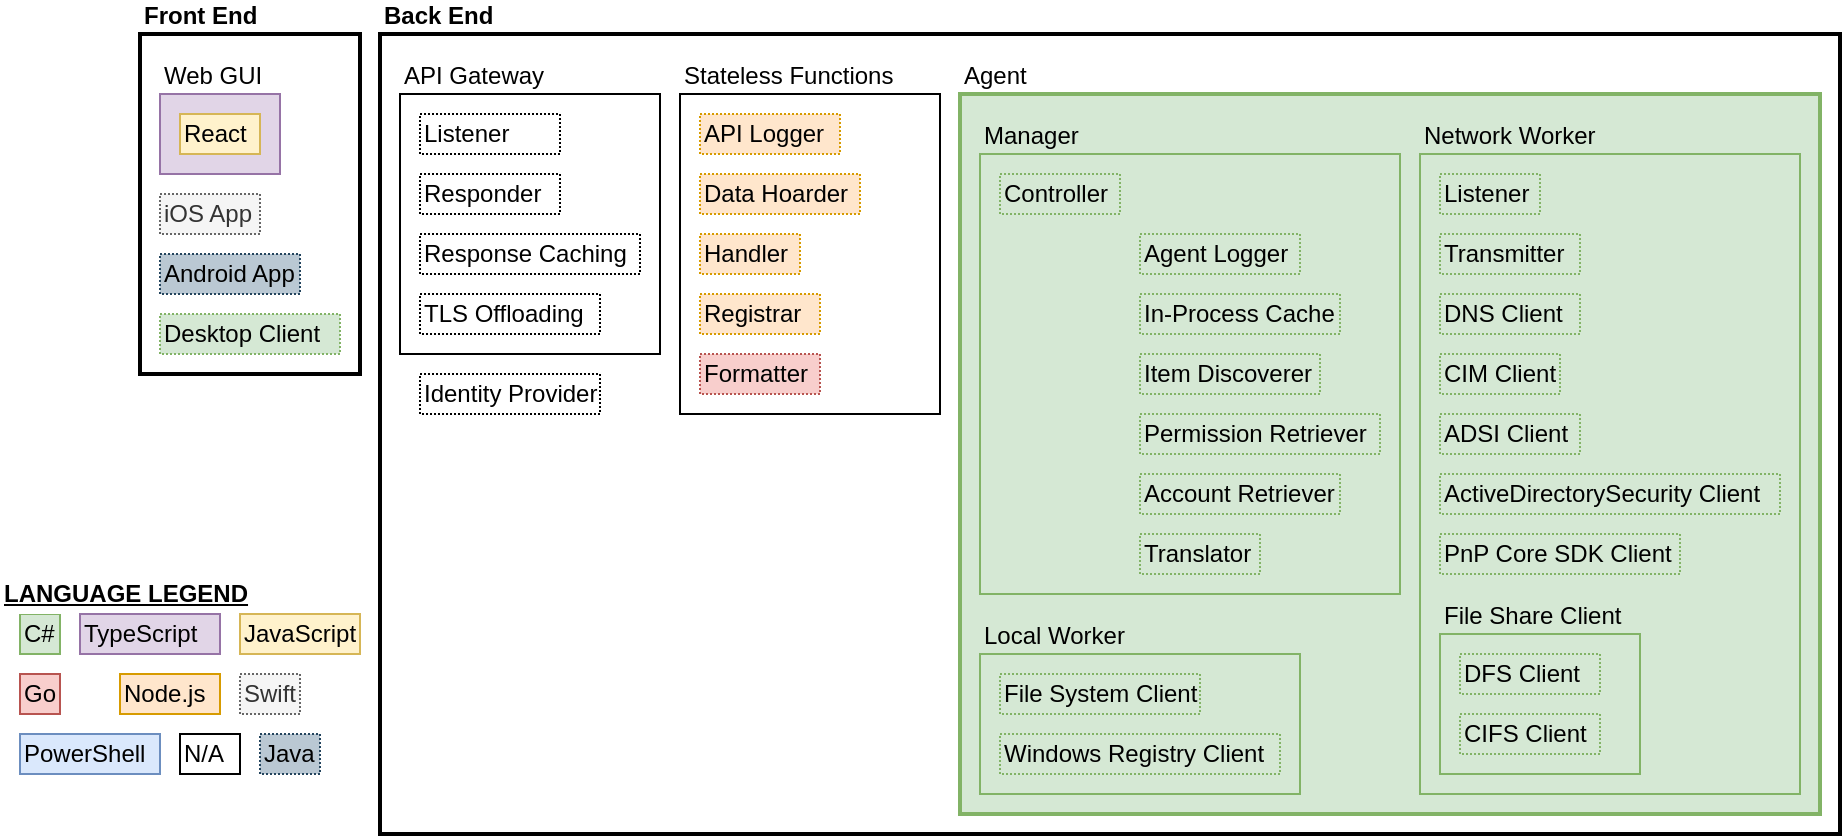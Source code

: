 <mxfile version="26.0.11">
  <diagram name="Page-1" id="bfe91b75-5d2c-26a0-9c1d-138518896778">
    <mxGraphModel dx="1426" dy="755" grid="1" gridSize="10" guides="1" tooltips="1" connect="1" arrows="1" fold="1" page="1" pageScale="1" pageWidth="1100" pageHeight="850" background="none" math="0" shadow="0">
      <root>
        <mxCell id="0" />
        <mxCell id="1" parent="0" />
        <mxCell id="CoZ9MSsfkFJO6rsKLuKB-7" value="Front End" style="rounded=0;whiteSpace=wrap;html=1;align=left;labelPosition=center;verticalLabelPosition=top;verticalAlign=bottom;strokeWidth=2;fontStyle=1;" vertex="1" parent="1">
          <mxGeometry x="80" y="30" width="110" height="170" as="geometry" />
        </mxCell>
        <mxCell id="CoZ9MSsfkFJO6rsKLuKB-8" value="Back End" style="rounded=0;whiteSpace=wrap;html=1;align=left;labelPosition=center;verticalLabelPosition=top;verticalAlign=bottom;strokeWidth=2;fontStyle=1;" vertex="1" parent="1">
          <mxGeometry x="200" y="30" width="730" height="400" as="geometry" />
        </mxCell>
        <mxCell id="CoZ9MSsfkFJO6rsKLuKB-9" value="Web GUI" style="rounded=0;whiteSpace=wrap;html=1;align=left;labelPosition=center;verticalLabelPosition=top;verticalAlign=bottom;strokeWidth=1;fontStyle=0;fillColor=#e1d5e7;strokeColor=#9673a6;" vertex="1" parent="1">
          <mxGeometry x="90" y="60" width="60" height="40" as="geometry" />
        </mxCell>
        <mxCell id="CoZ9MSsfkFJO6rsKLuKB-10" value="Node.js" style="rounded=0;whiteSpace=wrap;html=1;align=left;fillColor=#ffe6cc;strokeColor=#d79b00;" vertex="1" parent="1">
          <mxGeometry x="70" y="350" width="50" height="20" as="geometry" />
        </mxCell>
        <mxCell id="CoZ9MSsfkFJO6rsKLuKB-11" value="Go" style="rounded=0;whiteSpace=wrap;html=1;align=left;fillColor=#f8cecc;strokeColor=#b85450;" vertex="1" parent="1">
          <mxGeometry x="20" y="350" width="20" height="20" as="geometry" />
        </mxCell>
        <mxCell id="CoZ9MSsfkFJO6rsKLuKB-12" value="C#" style="rounded=0;whiteSpace=wrap;html=1;align=left;fillColor=#d5e8d4;strokeColor=#82b366;" vertex="1" parent="1">
          <mxGeometry x="20" y="320" width="20" height="20" as="geometry" />
        </mxCell>
        <mxCell id="CoZ9MSsfkFJO6rsKLuKB-13" value="N/A" style="rounded=0;whiteSpace=wrap;html=1;align=left;" vertex="1" parent="1">
          <mxGeometry x="100" y="380" width="30" height="20" as="geometry" />
        </mxCell>
        <mxCell id="CoZ9MSsfkFJO6rsKLuKB-14" value="LANGUAGE LEGEND" style="rounded=0;whiteSpace=wrap;html=1;align=left;fontStyle=5;strokeColor=none;" vertex="1" parent="1">
          <mxGeometry x="10" y="300" width="130" height="20" as="geometry" />
        </mxCell>
        <mxCell id="CoZ9MSsfkFJO6rsKLuKB-15" value="TypeScript" style="rounded=0;whiteSpace=wrap;html=1;align=left;fillColor=#e1d5e7;strokeColor=#9673a6;" vertex="1" parent="1">
          <mxGeometry x="50" y="320" width="70" height="20" as="geometry" />
        </mxCell>
        <mxCell id="CoZ9MSsfkFJO6rsKLuKB-16" value="React" style="rounded=0;whiteSpace=wrap;html=1;align=left;fillColor=#fff2cc;strokeColor=#d6b656;" vertex="1" parent="1">
          <mxGeometry x="100" y="70" width="40" height="20" as="geometry" />
        </mxCell>
        <mxCell id="CoZ9MSsfkFJO6rsKLuKB-17" value="API Gateway" style="rounded=0;whiteSpace=wrap;html=1;align=left;labelPosition=center;verticalLabelPosition=top;verticalAlign=bottom;" vertex="1" parent="1">
          <mxGeometry x="210" y="60" width="130" height="130" as="geometry" />
        </mxCell>
        <mxCell id="CoZ9MSsfkFJO6rsKLuKB-18" value="Responder" style="rounded=0;whiteSpace=wrap;html=1;align=left;dashed=1;dashPattern=1 1;" vertex="1" parent="1">
          <mxGeometry x="220" y="100" width="70" height="20" as="geometry" />
        </mxCell>
        <mxCell id="CoZ9MSsfkFJO6rsKLuKB-19" value="Listener" style="rounded=0;whiteSpace=wrap;html=1;align=left;dashed=1;dashPattern=1 1;" vertex="1" parent="1">
          <mxGeometry x="220" y="70" width="70" height="20" as="geometry" />
        </mxCell>
        <mxCell id="CoZ9MSsfkFJO6rsKLuKB-20" value="PowerShell" style="rounded=0;whiteSpace=wrap;html=1;align=left;fillColor=#dae8fc;strokeColor=#6c8ebf;" vertex="1" parent="1">
          <mxGeometry x="20" y="380" width="70" height="20" as="geometry" />
        </mxCell>
        <mxCell id="CoZ9MSsfkFJO6rsKLuKB-21" value="JavaScript" style="rounded=0;whiteSpace=wrap;html=1;align=left;fillColor=#fff2cc;strokeColor=#d6b656;" vertex="1" parent="1">
          <mxGeometry x="130" y="320" width="60" height="20" as="geometry" />
        </mxCell>
        <mxCell id="CoZ9MSsfkFJO6rsKLuKB-22" value="iOS App" style="rounded=0;whiteSpace=wrap;html=1;align=left;dashed=1;dashPattern=1 1;fillColor=#f5f5f5;strokeColor=#666666;fontColor=#333333;" vertex="1" parent="1">
          <mxGeometry x="90" y="110" width="50" height="20" as="geometry" />
        </mxCell>
        <mxCell id="CoZ9MSsfkFJO6rsKLuKB-23" value="Swift" style="rounded=0;whiteSpace=wrap;html=1;align=left;dashed=1;dashPattern=1 1;fillColor=#f5f5f5;strokeColor=#666666;fontColor=#333333;" vertex="1" parent="1">
          <mxGeometry x="130" y="350" width="30" height="20" as="geometry" />
        </mxCell>
        <mxCell id="CoZ9MSsfkFJO6rsKLuKB-24" value="Java" style="rounded=0;whiteSpace=wrap;html=1;align=left;dashed=1;dashPattern=1 1;fillColor=#bac8d3;strokeColor=#23445d;" vertex="1" parent="1">
          <mxGeometry x="140" y="380" width="30" height="20" as="geometry" />
        </mxCell>
        <mxCell id="CoZ9MSsfkFJO6rsKLuKB-25" value="Android App" style="rounded=0;whiteSpace=wrap;html=1;align=left;dashed=1;dashPattern=1 1;fillColor=#bac8d3;strokeColor=#23445d;" vertex="1" parent="1">
          <mxGeometry x="90" y="140" width="70" height="20" as="geometry" />
        </mxCell>
        <mxCell id="CoZ9MSsfkFJO6rsKLuKB-26" value="Desktop Client" style="rounded=0;whiteSpace=wrap;html=1;align=left;dashed=1;dashPattern=1 1;fillColor=#d5e8d4;strokeColor=#82b366;" vertex="1" parent="1">
          <mxGeometry x="90" y="170" width="90" height="20" as="geometry" />
        </mxCell>
        <mxCell id="CoZ9MSsfkFJO6rsKLuKB-27" value="Identity Provider" style="rounded=0;whiteSpace=wrap;html=1;align=left;dashed=1;dashPattern=1 1;" vertex="1" parent="1">
          <mxGeometry x="220" y="200" width="90" height="20" as="geometry" />
        </mxCell>
        <mxCell id="CoZ9MSsfkFJO6rsKLuKB-28" value="Response Caching" style="rounded=0;whiteSpace=wrap;html=1;align=left;dashed=1;dashPattern=1 1;" vertex="1" parent="1">
          <mxGeometry x="220" y="130" width="110" height="20" as="geometry" />
        </mxCell>
        <mxCell id="CoZ9MSsfkFJO6rsKLuKB-29" value="TLS Offloading" style="rounded=0;whiteSpace=wrap;html=1;align=left;dashed=1;dashPattern=1 1;" vertex="1" parent="1">
          <mxGeometry x="220" y="160" width="90" height="20" as="geometry" />
        </mxCell>
        <mxCell id="CoZ9MSsfkFJO6rsKLuKB-30" value="Stateless Functions" style="rounded=0;whiteSpace=wrap;html=1;align=left;labelPosition=center;verticalLabelPosition=top;verticalAlign=bottom;" vertex="1" parent="1">
          <mxGeometry x="350" y="60" width="130" height="160" as="geometry" />
        </mxCell>
        <mxCell id="CoZ9MSsfkFJO6rsKLuKB-31" value="Formatter" style="rounded=0;whiteSpace=wrap;html=1;align=left;dashed=1;dashPattern=1 1;fillColor=#f8cecc;strokeColor=#b85450;" vertex="1" parent="1">
          <mxGeometry x="360" y="190" width="60" height="20" as="geometry" />
        </mxCell>
        <mxCell id="CoZ9MSsfkFJO6rsKLuKB-32" value="API Logger" style="rounded=0;whiteSpace=wrap;html=1;align=left;dashed=1;dashPattern=1 1;fillColor=#ffe6cc;strokeColor=#d79b00;" vertex="1" parent="1">
          <mxGeometry x="360" y="70" width="70" height="20" as="geometry" />
        </mxCell>
        <mxCell id="CoZ9MSsfkFJO6rsKLuKB-33" value="Data Hoarder" style="rounded=0;whiteSpace=wrap;html=1;align=left;dashed=1;dashPattern=1 1;fillColor=#ffe6cc;strokeColor=#d79b00;" vertex="1" parent="1">
          <mxGeometry x="360" y="100" width="80" height="20" as="geometry" />
        </mxCell>
        <mxCell id="CoZ9MSsfkFJO6rsKLuKB-34" value="Handler" style="rounded=0;whiteSpace=wrap;html=1;align=left;dashed=1;dashPattern=1 1;fillColor=#ffe6cc;strokeColor=#d79b00;" vertex="1" parent="1">
          <mxGeometry x="360" y="130" width="50" height="20" as="geometry" />
        </mxCell>
        <mxCell id="CoZ9MSsfkFJO6rsKLuKB-35" value="Registrar" style="rounded=0;whiteSpace=wrap;html=1;align=left;dashed=1;dashPattern=1 1;fillColor=#ffe6cc;strokeColor=#d79b00;" vertex="1" parent="1">
          <mxGeometry x="360" y="160" width="60" height="20" as="geometry" />
        </mxCell>
        <mxCell id="CoZ9MSsfkFJO6rsKLuKB-36" value="Agent" style="rounded=0;whiteSpace=wrap;html=1;align=left;labelPosition=center;verticalLabelPosition=top;verticalAlign=bottom;strokeWidth=2;fontStyle=0;fillColor=#d5e8d4;strokeColor=#82b366;" vertex="1" parent="1">
          <mxGeometry x="490" y="60" width="430" height="360" as="geometry" />
        </mxCell>
        <mxCell id="CoZ9MSsfkFJO6rsKLuKB-37" value="Manager" style="rounded=0;whiteSpace=wrap;html=1;align=left;labelPosition=center;verticalLabelPosition=top;verticalAlign=bottom;strokeWidth=1;fillColor=#d5e8d4;strokeColor=#82b366;" vertex="1" parent="1">
          <mxGeometry x="500" y="90" width="210" height="220" as="geometry" />
        </mxCell>
        <mxCell id="CoZ9MSsfkFJO6rsKLuKB-38" value="Network Worker" style="rounded=0;whiteSpace=wrap;html=1;align=left;labelPosition=center;verticalLabelPosition=top;verticalAlign=bottom;fillColor=#d5e8d4;strokeColor=#82b366;" vertex="1" parent="1">
          <mxGeometry x="720" y="90" width="190" height="320" as="geometry" />
        </mxCell>
        <mxCell id="CoZ9MSsfkFJO6rsKLuKB-39" value="PnP Core SDK&amp;nbsp;&lt;span style=&quot;background-color: transparent; color: light-dark(rgb(0, 0, 0), rgb(255, 255, 255));&quot;&gt;Client&lt;/span&gt;" style="rounded=0;whiteSpace=wrap;html=1;align=left;dashed=1;dashPattern=1 1;fillColor=#d5e8d4;strokeColor=#82b366;" vertex="1" parent="1">
          <mxGeometry x="730" y="280" width="120" height="20" as="geometry" />
        </mxCell>
        <mxCell id="CoZ9MSsfkFJO6rsKLuKB-40" value="CIM&amp;nbsp;&lt;span style=&quot;background-color: transparent; color: light-dark(rgb(0, 0, 0), rgb(255, 255, 255));&quot;&gt;Client&lt;/span&gt;" style="rounded=0;whiteSpace=wrap;html=1;align=left;dashed=1;dashPattern=1 1;fillColor=#d5e8d4;strokeColor=#82b366;" vertex="1" parent="1">
          <mxGeometry x="730" y="190" width="60" height="20" as="geometry" />
        </mxCell>
        <mxCell id="CoZ9MSsfkFJO6rsKLuKB-41" value="ADSI&amp;nbsp;&lt;span style=&quot;background-color: transparent; color: light-dark(rgb(0, 0, 0), rgb(255, 255, 255));&quot;&gt;Client&lt;/span&gt;" style="rounded=0;whiteSpace=wrap;html=1;align=left;dashed=1;dashPattern=1 1;fillColor=#d5e8d4;strokeColor=#82b366;" vertex="1" parent="1">
          <mxGeometry x="730" y="220" width="70" height="20" as="geometry" />
        </mxCell>
        <mxCell id="CoZ9MSsfkFJO6rsKLuKB-42" value="ActiveDirectorySecurity Client" style="rounded=0;whiteSpace=wrap;html=1;align=left;fontStyle=0;dashed=1;dashPattern=1 1;fillColor=#d5e8d4;strokeColor=#82b366;" vertex="1" parent="1">
          <mxGeometry x="730" y="250" width="170" height="20" as="geometry" />
        </mxCell>
        <mxCell id="CoZ9MSsfkFJO6rsKLuKB-43" value="Agent Logger" style="rounded=0;whiteSpace=wrap;html=1;align=left;dashed=1;dashPattern=1 1;fillColor=#d5e8d4;strokeColor=#82b366;" vertex="1" parent="1">
          <mxGeometry x="580" y="130" width="80" height="20" as="geometry" />
        </mxCell>
        <mxCell id="CoZ9MSsfkFJO6rsKLuKB-44" value="DNS Client" style="rounded=0;whiteSpace=wrap;html=1;align=left;dashed=1;dashPattern=1 1;fillColor=#d5e8d4;strokeColor=#82b366;" vertex="1" parent="1">
          <mxGeometry x="730" y="160" width="70" height="20" as="geometry" />
        </mxCell>
        <mxCell id="CoZ9MSsfkFJO6rsKLuKB-45" value="Permission Retriever" style="rounded=0;whiteSpace=wrap;html=1;align=left;dashed=1;dashPattern=1 1;fillColor=#d5e8d4;strokeColor=#82b366;" vertex="1" parent="1">
          <mxGeometry x="580" y="220" width="120" height="20" as="geometry" />
        </mxCell>
        <mxCell id="CoZ9MSsfkFJO6rsKLuKB-46" value="Account Retriever" style="rounded=0;whiteSpace=wrap;html=1;align=left;dashed=1;dashPattern=1 1;fillColor=#d5e8d4;strokeColor=#82b366;" vertex="1" parent="1">
          <mxGeometry x="580" y="250" width="100" height="20" as="geometry" />
        </mxCell>
        <mxCell id="CoZ9MSsfkFJO6rsKLuKB-47" value="Item Discoverer" style="rounded=0;whiteSpace=wrap;html=1;align=left;dashed=1;dashPattern=1 1;fillColor=#d5e8d4;strokeColor=#82b366;" vertex="1" parent="1">
          <mxGeometry x="580" y="190" width="90" height="20" as="geometry" />
        </mxCell>
        <mxCell id="CoZ9MSsfkFJO6rsKLuKB-48" value="Local Worker" style="rounded=0;whiteSpace=wrap;html=1;align=left;labelPosition=center;verticalLabelPosition=top;verticalAlign=bottom;fillColor=#d5e8d4;strokeColor=#82b366;" vertex="1" parent="1">
          <mxGeometry x="500" y="340" width="160" height="70" as="geometry" />
        </mxCell>
        <mxCell id="CoZ9MSsfkFJO6rsKLuKB-49" value="File System Client" style="rounded=0;whiteSpace=wrap;html=1;align=left;dashed=1;dashPattern=1 1;fillColor=#d5e8d4;strokeColor=#82b366;" vertex="1" parent="1">
          <mxGeometry x="510" y="350" width="100" height="20" as="geometry" />
        </mxCell>
        <mxCell id="CoZ9MSsfkFJO6rsKLuKB-50" value="Windows Registry Client" style="rounded=0;whiteSpace=wrap;html=1;align=left;fontStyle=0;dashed=1;dashPattern=1 1;fillColor=#d5e8d4;strokeColor=#82b366;" vertex="1" parent="1">
          <mxGeometry x="510" y="380" width="140" height="20" as="geometry" />
        </mxCell>
        <mxCell id="CoZ9MSsfkFJO6rsKLuKB-51" value="In-Process Cache" style="rounded=0;whiteSpace=wrap;html=1;align=left;dashed=1;dashPattern=1 1;fillColor=#d5e8d4;strokeColor=#82b366;" vertex="1" parent="1">
          <mxGeometry x="580" y="160" width="100" height="20" as="geometry" />
        </mxCell>
        <mxCell id="CoZ9MSsfkFJO6rsKLuKB-52" value="Translator" style="rounded=0;whiteSpace=wrap;html=1;align=left;dashed=1;dashPattern=1 1;fillColor=#d5e8d4;strokeColor=#82b366;" vertex="1" parent="1">
          <mxGeometry x="580" y="280" width="60" height="20" as="geometry" />
        </mxCell>
        <mxCell id="CoZ9MSsfkFJO6rsKLuKB-53" value="Controller" style="rounded=0;whiteSpace=wrap;html=1;align=left;dashed=1;dashPattern=1 1;fillColor=#d5e8d4;strokeColor=#82b366;" vertex="1" parent="1">
          <mxGeometry x="510" y="100" width="60" height="20" as="geometry" />
        </mxCell>
        <mxCell id="CoZ9MSsfkFJO6rsKLuKB-54" value="Listener" style="rounded=0;whiteSpace=wrap;html=1;align=left;dashed=1;dashPattern=1 1;fillColor=#d5e8d4;strokeColor=#82b366;" vertex="1" parent="1">
          <mxGeometry x="730" y="100" width="50" height="20" as="geometry" />
        </mxCell>
        <mxCell id="CoZ9MSsfkFJO6rsKLuKB-55" value="Transmitter" style="rounded=0;whiteSpace=wrap;html=1;align=left;dashed=1;dashPattern=1 1;fillColor=#d5e8d4;strokeColor=#82b366;" vertex="1" parent="1">
          <mxGeometry x="730" y="130" width="70" height="20" as="geometry" />
        </mxCell>
        <mxCell id="CoZ9MSsfkFJO6rsKLuKB-56" value="File Share Client" style="rounded=0;whiteSpace=wrap;html=1;align=left;labelPosition=center;verticalLabelPosition=top;verticalAlign=bottom;fillColor=#d5e8d4;strokeColor=#82b366;" vertex="1" parent="1">
          <mxGeometry x="730" y="330" width="100" height="70" as="geometry" />
        </mxCell>
        <mxCell id="CoZ9MSsfkFJO6rsKLuKB-57" value="CIFS Client" style="rounded=0;whiteSpace=wrap;html=1;align=left;dashed=1;dashPattern=1 1;fillColor=#d5e8d4;strokeColor=#82b366;" vertex="1" parent="1">
          <mxGeometry x="740" y="370" width="70" height="20" as="geometry" />
        </mxCell>
        <mxCell id="CoZ9MSsfkFJO6rsKLuKB-58" value="DFS Client" style="rounded=0;whiteSpace=wrap;html=1;align=left;dashed=1;dashPattern=1 1;fillColor=#d5e8d4;strokeColor=#82b366;" vertex="1" parent="1">
          <mxGeometry x="740" y="340" width="70" height="20" as="geometry" />
        </mxCell>
      </root>
    </mxGraphModel>
  </diagram>
</mxfile>
